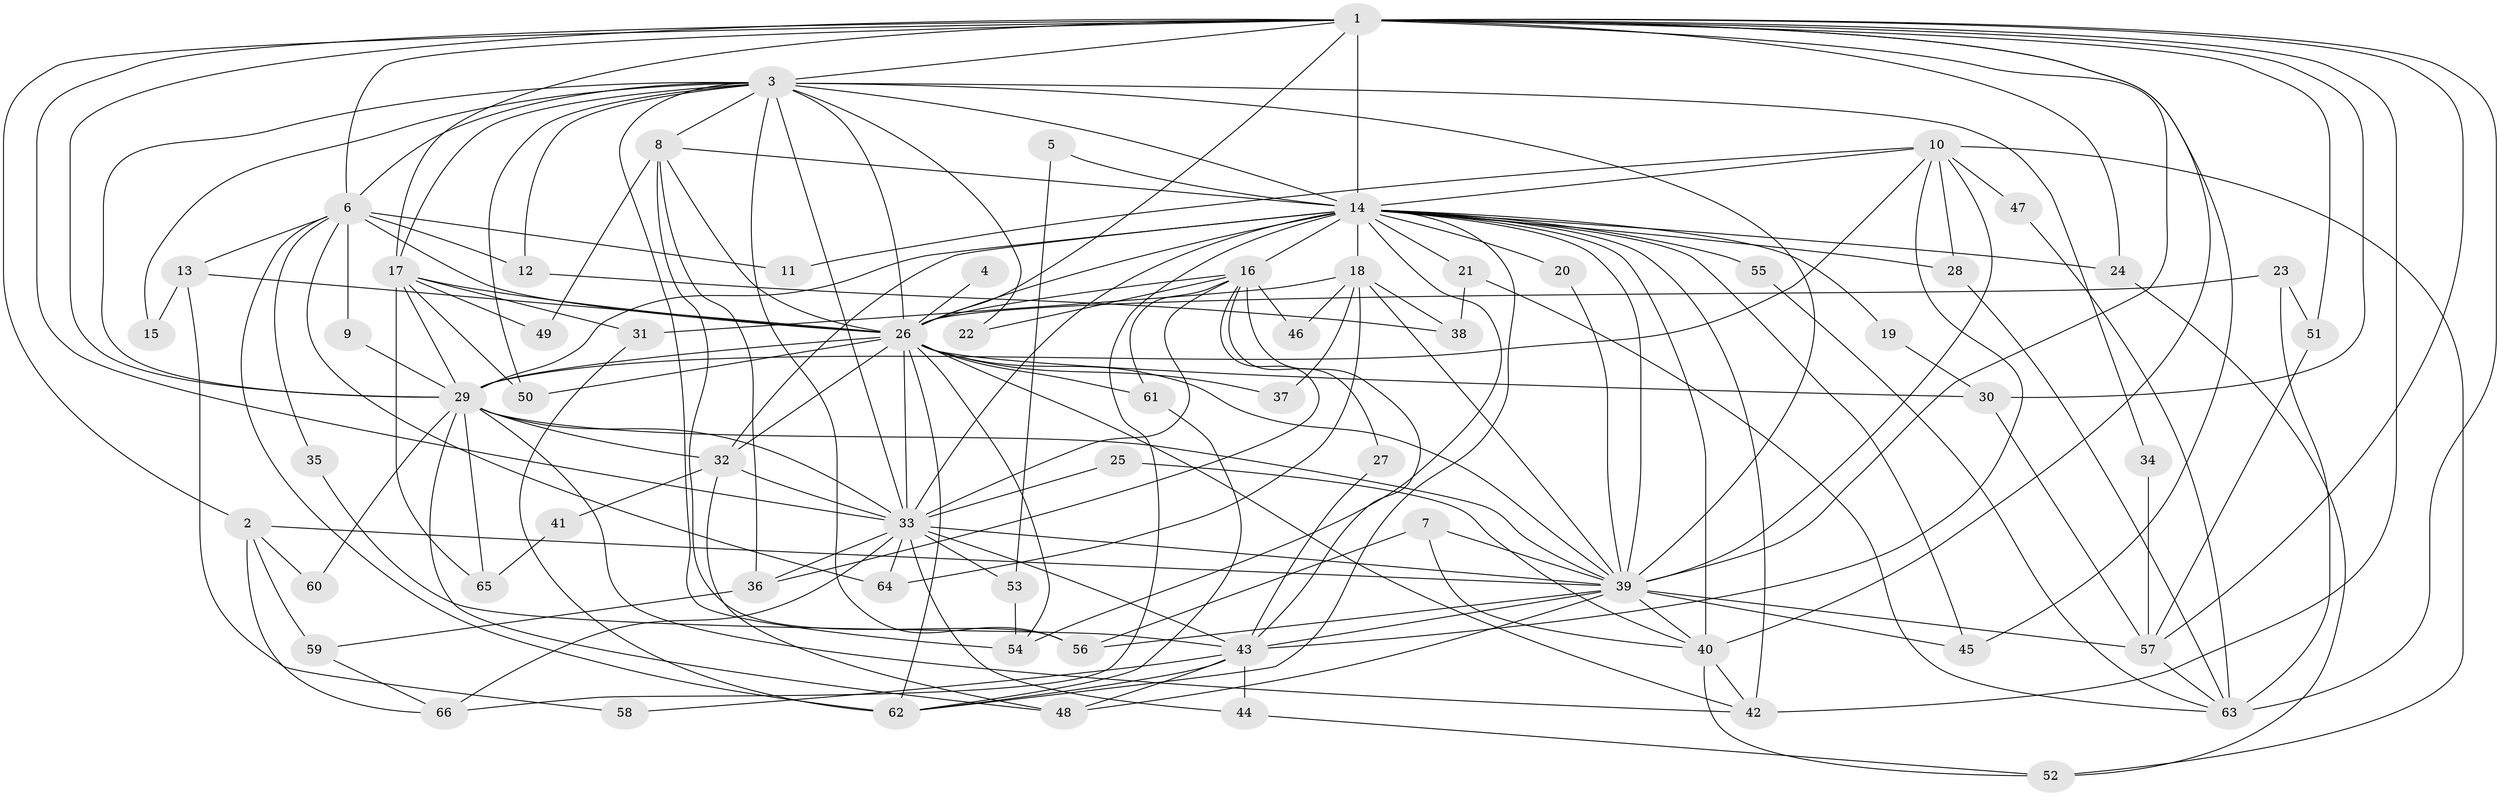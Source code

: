 // original degree distribution, {25: 0.007633587786259542, 17: 0.007633587786259542, 24: 0.007633587786259542, 14: 0.007633587786259542, 16: 0.015267175572519083, 22: 0.007633587786259542, 21: 0.015267175572519083, 31: 0.007633587786259542, 3: 0.1984732824427481, 4: 0.061068702290076333, 11: 0.015267175572519083, 9: 0.022900763358778626, 6: 0.030534351145038167, 2: 0.549618320610687, 5: 0.015267175572519083, 8: 0.015267175572519083, 7: 0.015267175572519083}
// Generated by graph-tools (version 1.1) at 2025/01/03/09/25 03:01:29]
// undirected, 66 vertices, 173 edges
graph export_dot {
graph [start="1"]
  node [color=gray90,style=filled];
  1;
  2;
  3;
  4;
  5;
  6;
  7;
  8;
  9;
  10;
  11;
  12;
  13;
  14;
  15;
  16;
  17;
  18;
  19;
  20;
  21;
  22;
  23;
  24;
  25;
  26;
  27;
  28;
  29;
  30;
  31;
  32;
  33;
  34;
  35;
  36;
  37;
  38;
  39;
  40;
  41;
  42;
  43;
  44;
  45;
  46;
  47;
  48;
  49;
  50;
  51;
  52;
  53;
  54;
  55;
  56;
  57;
  58;
  59;
  60;
  61;
  62;
  63;
  64;
  65;
  66;
  1 -- 2 [weight=1.0];
  1 -- 3 [weight=2.0];
  1 -- 6 [weight=1.0];
  1 -- 14 [weight=6.0];
  1 -- 17 [weight=1.0];
  1 -- 24 [weight=1.0];
  1 -- 26 [weight=3.0];
  1 -- 29 [weight=2.0];
  1 -- 30 [weight=2.0];
  1 -- 33 [weight=2.0];
  1 -- 39 [weight=2.0];
  1 -- 40 [weight=1.0];
  1 -- 42 [weight=1.0];
  1 -- 45 [weight=1.0];
  1 -- 51 [weight=1.0];
  1 -- 57 [weight=2.0];
  1 -- 63 [weight=1.0];
  2 -- 39 [weight=1.0];
  2 -- 59 [weight=1.0];
  2 -- 60 [weight=1.0];
  2 -- 66 [weight=1.0];
  3 -- 6 [weight=1.0];
  3 -- 8 [weight=1.0];
  3 -- 12 [weight=1.0];
  3 -- 14 [weight=3.0];
  3 -- 15 [weight=1.0];
  3 -- 17 [weight=1.0];
  3 -- 22 [weight=1.0];
  3 -- 26 [weight=1.0];
  3 -- 29 [weight=2.0];
  3 -- 33 [weight=1.0];
  3 -- 34 [weight=1.0];
  3 -- 39 [weight=1.0];
  3 -- 50 [weight=1.0];
  3 -- 54 [weight=1.0];
  3 -- 56 [weight=1.0];
  4 -- 26 [weight=1.0];
  5 -- 14 [weight=2.0];
  5 -- 53 [weight=1.0];
  6 -- 9 [weight=1.0];
  6 -- 11 [weight=1.0];
  6 -- 12 [weight=1.0];
  6 -- 13 [weight=1.0];
  6 -- 26 [weight=2.0];
  6 -- 35 [weight=1.0];
  6 -- 62 [weight=1.0];
  6 -- 64 [weight=1.0];
  7 -- 39 [weight=1.0];
  7 -- 40 [weight=1.0];
  7 -- 56 [weight=1.0];
  8 -- 14 [weight=1.0];
  8 -- 26 [weight=1.0];
  8 -- 36 [weight=1.0];
  8 -- 49 [weight=1.0];
  8 -- 56 [weight=1.0];
  9 -- 29 [weight=1.0];
  10 -- 11 [weight=1.0];
  10 -- 14 [weight=1.0];
  10 -- 28 [weight=1.0];
  10 -- 29 [weight=1.0];
  10 -- 39 [weight=2.0];
  10 -- 43 [weight=1.0];
  10 -- 47 [weight=1.0];
  10 -- 52 [weight=1.0];
  12 -- 38 [weight=1.0];
  13 -- 15 [weight=1.0];
  13 -- 26 [weight=1.0];
  13 -- 58 [weight=1.0];
  14 -- 16 [weight=1.0];
  14 -- 18 [weight=2.0];
  14 -- 19 [weight=1.0];
  14 -- 20 [weight=2.0];
  14 -- 21 [weight=1.0];
  14 -- 24 [weight=2.0];
  14 -- 26 [weight=3.0];
  14 -- 28 [weight=1.0];
  14 -- 29 [weight=4.0];
  14 -- 32 [weight=1.0];
  14 -- 33 [weight=5.0];
  14 -- 39 [weight=4.0];
  14 -- 40 [weight=3.0];
  14 -- 42 [weight=1.0];
  14 -- 45 [weight=1.0];
  14 -- 54 [weight=1.0];
  14 -- 55 [weight=2.0];
  14 -- 62 [weight=1.0];
  14 -- 66 [weight=1.0];
  16 -- 22 [weight=1.0];
  16 -- 26 [weight=1.0];
  16 -- 27 [weight=1.0];
  16 -- 33 [weight=1.0];
  16 -- 36 [weight=1.0];
  16 -- 43 [weight=1.0];
  16 -- 46 [weight=1.0];
  16 -- 61 [weight=1.0];
  17 -- 26 [weight=2.0];
  17 -- 29 [weight=1.0];
  17 -- 31 [weight=1.0];
  17 -- 49 [weight=1.0];
  17 -- 50 [weight=1.0];
  17 -- 65 [weight=2.0];
  18 -- 31 [weight=1.0];
  18 -- 37 [weight=1.0];
  18 -- 38 [weight=1.0];
  18 -- 39 [weight=1.0];
  18 -- 46 [weight=1.0];
  18 -- 64 [weight=1.0];
  19 -- 30 [weight=1.0];
  20 -- 39 [weight=1.0];
  21 -- 38 [weight=1.0];
  21 -- 63 [weight=1.0];
  23 -- 26 [weight=1.0];
  23 -- 51 [weight=1.0];
  23 -- 63 [weight=1.0];
  24 -- 52 [weight=1.0];
  25 -- 33 [weight=1.0];
  25 -- 40 [weight=1.0];
  26 -- 29 [weight=1.0];
  26 -- 30 [weight=2.0];
  26 -- 32 [weight=1.0];
  26 -- 33 [weight=2.0];
  26 -- 37 [weight=1.0];
  26 -- 39 [weight=1.0];
  26 -- 42 [weight=1.0];
  26 -- 50 [weight=1.0];
  26 -- 54 [weight=1.0];
  26 -- 61 [weight=1.0];
  26 -- 62 [weight=1.0];
  27 -- 43 [weight=1.0];
  28 -- 63 [weight=1.0];
  29 -- 32 [weight=1.0];
  29 -- 33 [weight=2.0];
  29 -- 39 [weight=2.0];
  29 -- 42 [weight=1.0];
  29 -- 48 [weight=1.0];
  29 -- 60 [weight=1.0];
  29 -- 65 [weight=1.0];
  30 -- 57 [weight=1.0];
  31 -- 62 [weight=1.0];
  32 -- 33 [weight=1.0];
  32 -- 41 [weight=1.0];
  32 -- 48 [weight=1.0];
  33 -- 36 [weight=1.0];
  33 -- 39 [weight=1.0];
  33 -- 43 [weight=1.0];
  33 -- 44 [weight=1.0];
  33 -- 53 [weight=1.0];
  33 -- 64 [weight=1.0];
  33 -- 66 [weight=1.0];
  34 -- 57 [weight=1.0];
  35 -- 43 [weight=1.0];
  36 -- 59 [weight=1.0];
  39 -- 40 [weight=1.0];
  39 -- 43 [weight=2.0];
  39 -- 45 [weight=1.0];
  39 -- 48 [weight=1.0];
  39 -- 56 [weight=1.0];
  39 -- 57 [weight=1.0];
  40 -- 42 [weight=1.0];
  40 -- 52 [weight=1.0];
  41 -- 65 [weight=1.0];
  43 -- 44 [weight=1.0];
  43 -- 48 [weight=1.0];
  43 -- 58 [weight=1.0];
  43 -- 62 [weight=1.0];
  44 -- 52 [weight=1.0];
  47 -- 63 [weight=1.0];
  51 -- 57 [weight=1.0];
  53 -- 54 [weight=1.0];
  55 -- 63 [weight=1.0];
  57 -- 63 [weight=1.0];
  59 -- 66 [weight=1.0];
  61 -- 62 [weight=1.0];
}
